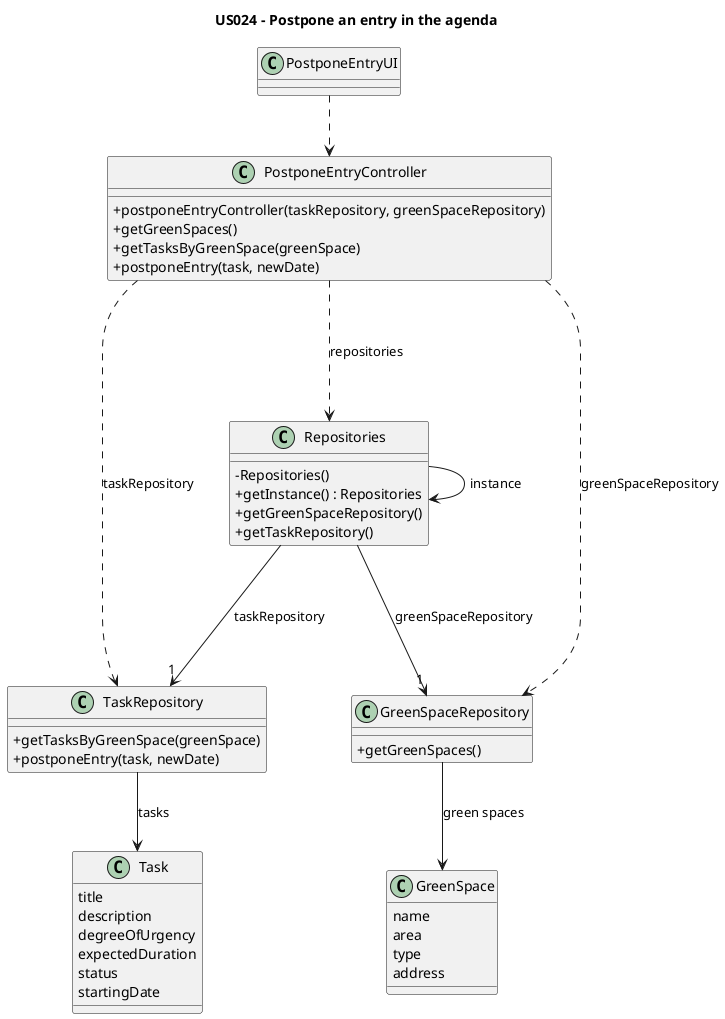 @startuml
'skinparam monochrome true
skinparam packageStyle rectangle
skinparam shadowing false
skinparam linetype polyline
skinparam linetype orto

skinparam classAttributeIconSize 0

'left to right direction

title US024 - Postpone an entry in the agenda

class PostponeEntryUI {
}

class PostponeEntryController {
    + postponeEntryController(taskRepository, greenSpaceRepository)
    + getGreenSpaces()
    + getTasksByGreenSpace(greenSpace)
    + postponeEntry(task, newDate)
}

class Task {
    title
    description
    degreeOfUrgency
    expectedDuration
    status
    startingDate
}

class GreenSpace {
    name
    area
    type
    address
}

class Repositories {
    - Repositories()
    + getInstance() : Repositories
    + getGreenSpaceRepository()
    + getTaskRepository()
}

class TaskRepository {
    + getTasksByGreenSpace(greenSpace)
    + postponeEntry(task, newDate)
}

class GreenSpaceRepository {
    + getGreenSpaces()
}


PostponeEntryUI ..> PostponeEntryController
PostponeEntryController ...> Repositories: repositories
PostponeEntryController ..> TaskRepository: taskRepository
PostponeEntryController ..> GreenSpaceRepository: greenSpaceRepository

Repositories -> Repositories : instance
Repositories ---> "1" TaskRepository: taskRepository
Repositories ---> "1" GreenSpaceRepository: greenSpaceRepository

TaskRepository --> Task: tasks
GreenSpaceRepository --> GreenSpace: green spaces


@enduml
